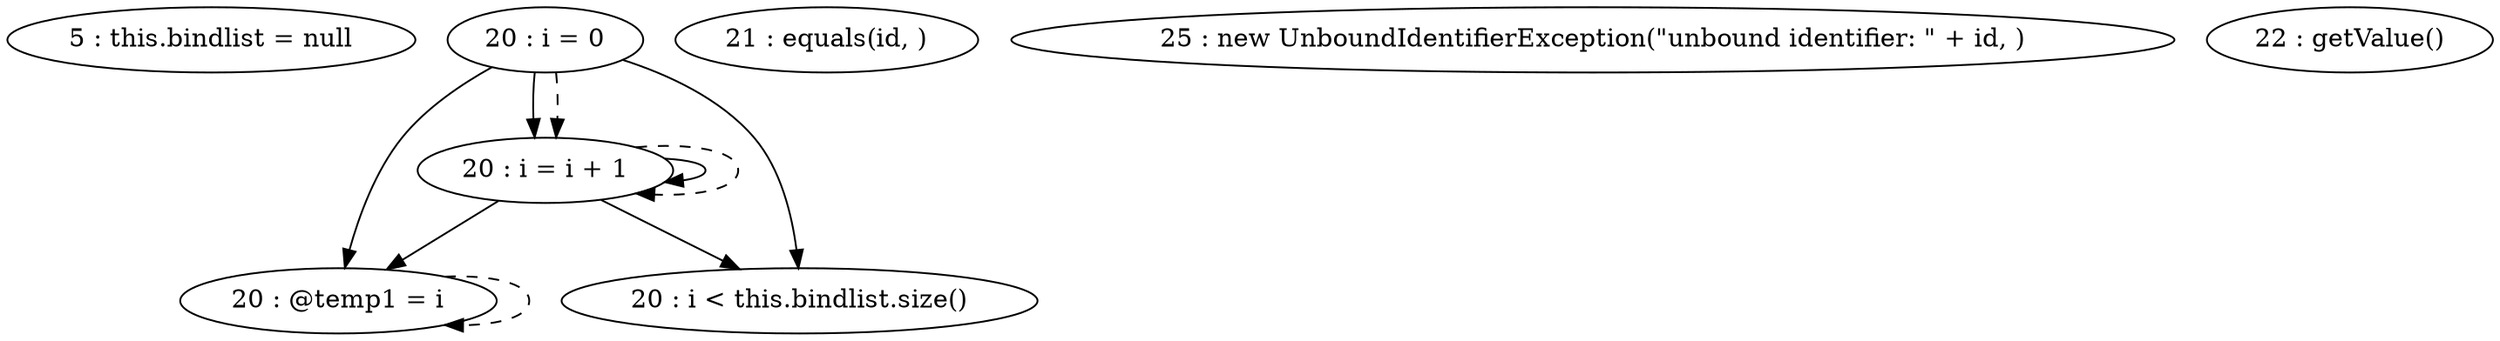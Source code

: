 digraph G {
"5 : this.bindlist = null"
"20 : i = 0"
"20 : i = 0" -> "20 : @temp1 = i"
"20 : i = 0" -> "20 : i = i + 1"
"20 : i = 0" -> "20 : i < this.bindlist.size()"
"20 : i = 0" -> "20 : i = i + 1" [style=dashed]
"20 : i < this.bindlist.size()"
"21 : equals(id, )"
"25 : new UnboundIdentifierException(\"unbound identifier: \" + id, )"
"22 : getValue()"
"20 : @temp1 = i"
"20 : @temp1 = i" -> "20 : @temp1 = i" [style=dashed]
"20 : i = i + 1"
"20 : i = i + 1" -> "20 : @temp1 = i"
"20 : i = i + 1" -> "20 : i = i + 1"
"20 : i = i + 1" -> "20 : i < this.bindlist.size()"
"20 : i = i + 1" -> "20 : i = i + 1" [style=dashed]
}